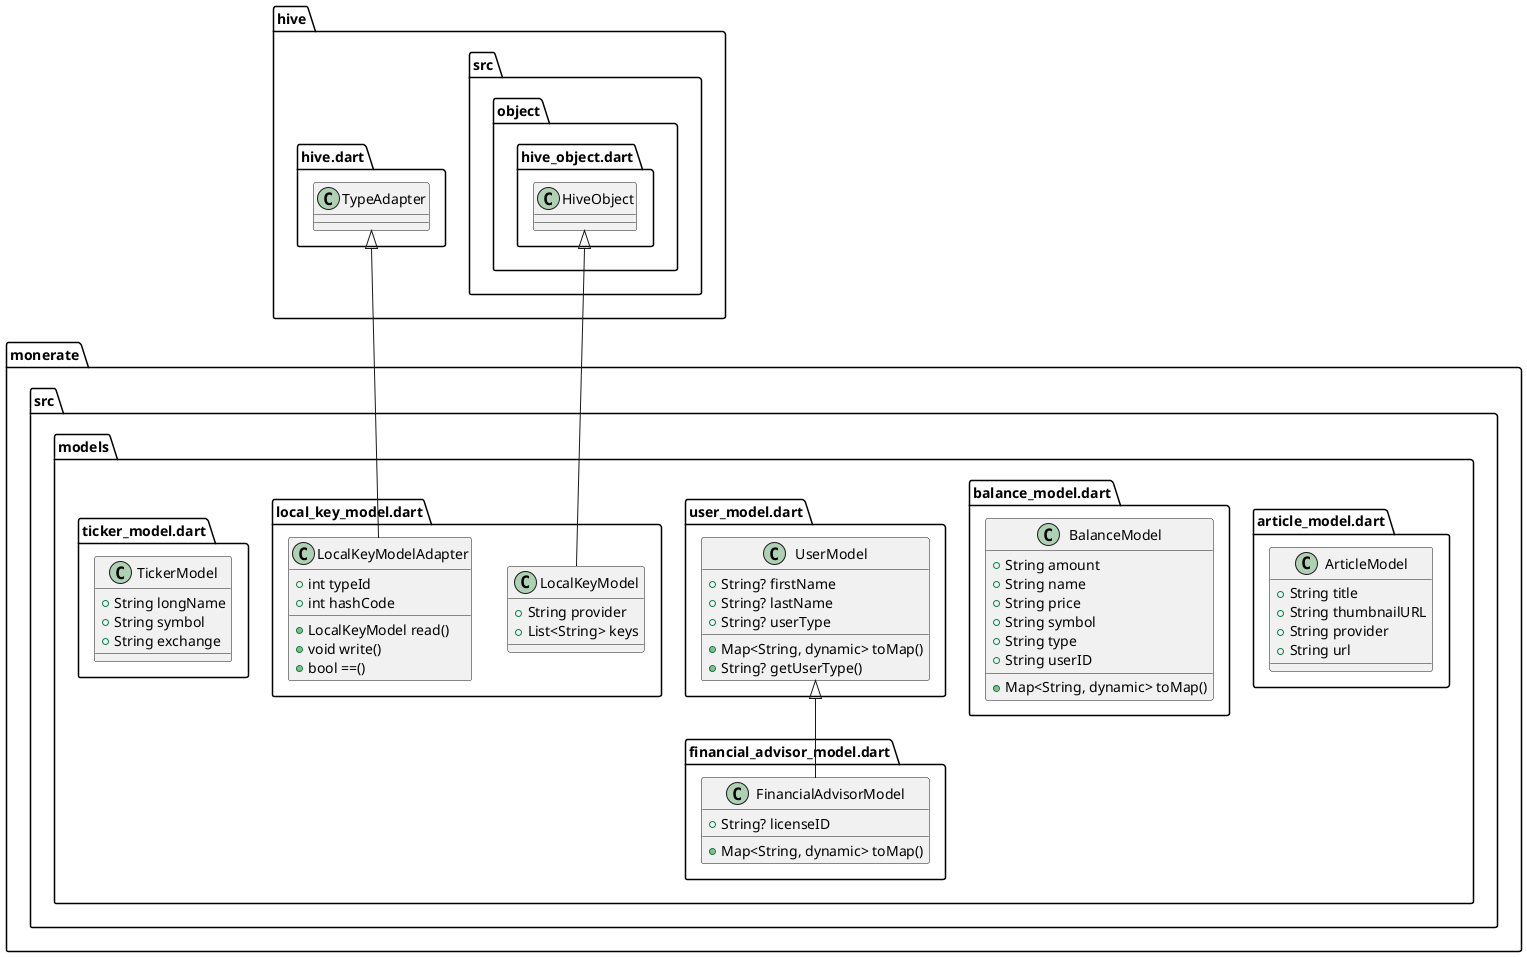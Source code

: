 @startuml
set namespaceSeparator ::

class "monerate::src::models::article_model.dart::ArticleModel" {
  +String title
  +String thumbnailURL
  +String provider
  +String url
}

class "monerate::src::models::balance_model.dart::BalanceModel" {
  +String amount
  +String name
  +String price
  +String symbol
  +String type
  +String userID
  +Map<String, dynamic> toMap()
}

class "monerate::src::models::financial_advisor_model.dart::FinancialAdvisorModel" {
  +String? licenseID
  +Map<String, dynamic> toMap()
}

"monerate::src::models::user_model.dart::UserModel" <|-- "monerate::src::models::financial_advisor_model.dart::FinancialAdvisorModel"

class "monerate::src::models::local_key_model.dart::LocalKeyModel" {
  +String provider
  +List<String> keys
}

"hive::src::object::hive_object.dart::HiveObject" <|-- "monerate::src::models::local_key_model.dart::LocalKeyModel"

class "monerate::src::models::local_key_model.dart::LocalKeyModelAdapter" {
  +int typeId
  +int hashCode
  +LocalKeyModel read()
  +void write()
  +bool ==()
}

"hive::hive.dart::TypeAdapter" <|-- "monerate::src::models::local_key_model.dart::LocalKeyModelAdapter"

class "monerate::src::models::ticker_model.dart::TickerModel" {
  +String longName
  +String symbol
  +String exchange
}

class "monerate::src::models::user_model.dart::UserModel" {
  +String? firstName
  +String? lastName
  +String? userType
  +Map<String, dynamic> toMap()
  +String? getUserType()
}


@enduml